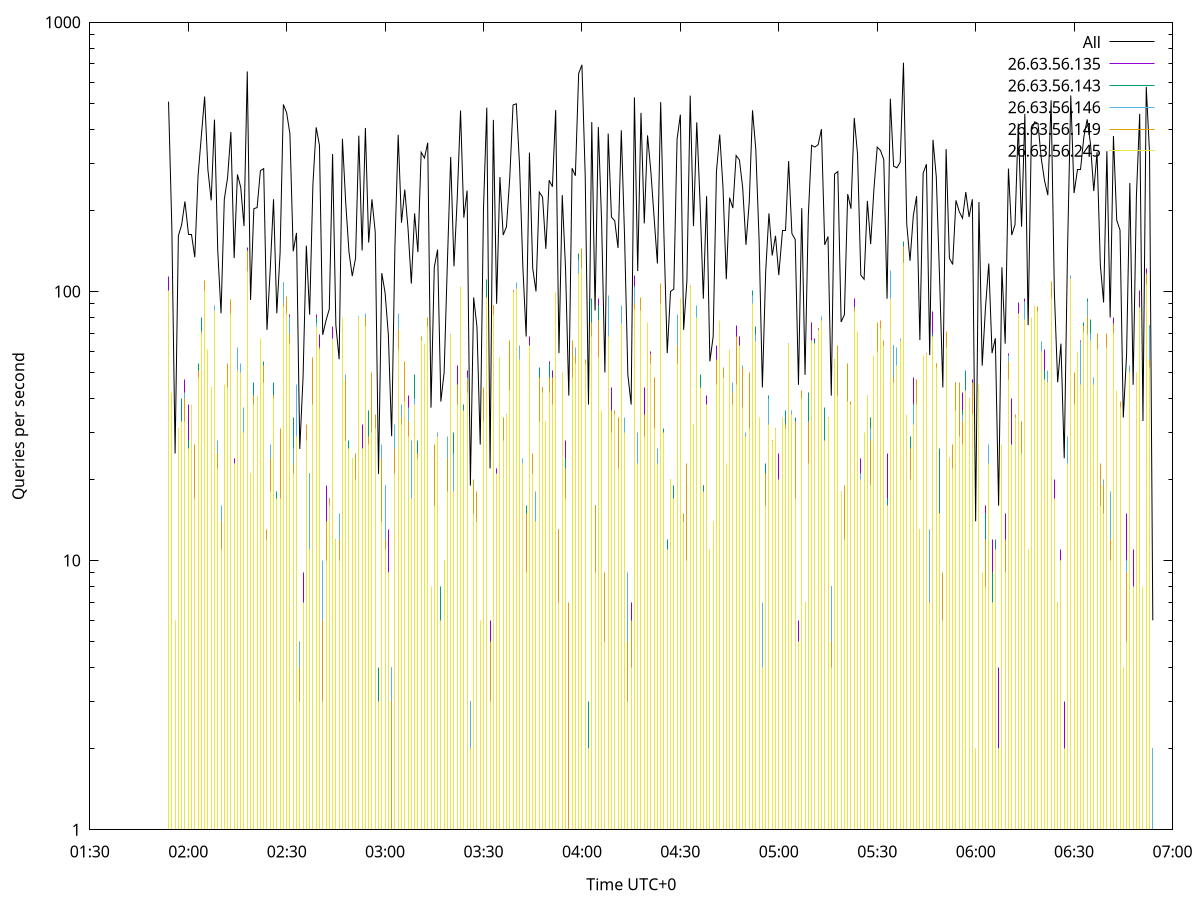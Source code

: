 set terminal pngcairo size 1024,768
set output 'Sat Jan  6 23:56:55 2024.png'
set ylabel 'Queries per second'
set xlabel 'Time UTC+0'
set xdata time
set timefmt "%s"
set log y
plot \
'-' using 1:2 linecolor 0 linetype 2 with lines title 'All', \
'-' using 1:2 linecolor 1 linetype 3 with impulses title "26.63.56.135", \
'-' using 1:2 linecolor 2 linetype 3 with impulses title "26.63.56.143", \
'-' using 1:2 linecolor 3 linetype 3 with impulses title "26.63.56.146", \
'-' using 1:2 linecolor 4 linetype 3 with impulses title "26.63.56.149", \
'-' using 1:2 linecolor 5 linetype 3 with impulses title "26.63.56.245"
1704560514 507
1704560515 174
1704560516 25
1704560517 161
1704560518 177
1704560519 216
1704560520 163
1704560521 163
1704560522 134
1704560523 269
1704560524 378
1704560525 530
1704560526 283
1704560527 218
1704560528 435
1704560529 142
1704560530 83
1704560531 220
1704560532 265
1704560533 391
1704560534 133
1704560535 272
1704560536 244
1704560537 175
1704560538 657
1704560539 93
1704560540 203
1704560541 205
1704560542 281
1704560543 286
1704560544 72
1704560545 121
1704560546 220
1704560547 83
1704560548 139
1704560549 495
1704560550 461
1704560551 385
1704560552 141
1704560553 165
1704560554 26
1704560555 48
1704560556 148
1704560557 82
1704560558 249
1704560559 407
1704560560 349
1704560561 69
1704560562 78
1704560563 86
1704560564 324
1704560565 75
1704560566 56
1704560567 369
1704560568 214
1704560569 140
1704560570 114
1704560571 133
1704560572 379
1704560573 142
1704560574 405
1704560575 152
1704560576 220
1704560577 166
1704560578 21
1704560579 117
1704560580 99
1704560581 69
1704560582 29
1704560583 147
1704560584 382
1704560585 180
1704560586 239
1704560587 171
1704560588 107
1704560589 195
1704560590 140
1704560591 329
1704560592 313
1704560593 357
1704560594 37
1704560595 123
1704560596 143
1704560597 39
1704560598 50
1704560599 129
1704560600 316
1704560601 124
1704560602 223
1704560603 470
1704560604 188
1704560605 237
1704560606 19
1704560607 95
1704560608 74
1704560609 27
1704560610 204
1704560611 482
1704560612 22
1704560613 434
1704560614 90
1704560615 266
1704560616 162
1704560617 174
1704560618 264
1704560619 493
1704560620 498
1704560621 292
1704560622 123
1704560623 68
1704560624 328
1704560625 122
1704560626 100
1704560627 234
1704560628 224
1704560629 144
1704560630 259
1704560631 245
1704560632 472
1704560633 59
1704560634 228
1704560635 122
1704560636 41
1704560637 287
1704560638 269
1704560639 645
1704560640 695
1704560641 269
1704560642 38
1704560643 426
1704560644 85
1704560645 408
1704560646 181
1704560647 50
1704560648 386
1704560649 189
1704560650 183
1704560651 145
1704560652 397
1704560653 159
1704560654 49
1704560655 38
1704560656 526
1704560657 119
1704560658 461
1704560659 179
1704560660 380
1704560661 280
1704560662 188
1704560663 127
1704560664 505
1704560665 161
1704560666 59
1704560667 100
1704560668 102
1704560669 368
1704560670 454
1704560671 72
1704560672 110
1704560673 534
1704560674 175
1704560675 425
1704560676 215
1704560677 94
1704560678 226
1704560679 55
1704560680 68
1704560681 279
1704560682 383
1704560683 243
1704560684 111
1704560685 223
1704560686 204
1704560687 320
1704560688 308
1704560689 243
1704560690 149
1704560691 215
1704560692 471
1704560693 336
1704560694 155
1704560695 44
1704560696 118
1704560697 195
1704560698 136
1704560699 161
1704560700 115
1704560701 168
1704560702 168
1704560703 305
1704560704 164
1704560705 156
1704560706 45
1704560707 204
1704560708 49
1704560709 191
1704560710 349
1704560711 344
1704560712 351
1704560713 401
1704560714 149
1704560715 160
1704560716 41
1704560717 273
1704560718 279
1704560719 77
1704560720 82
1704560721 230
1704560722 203
1704560723 441
1704560724 324
1704560725 115
1704560726 111
1704560727 217
1704560728 150
1704560729 240
1704560730 344
1704560731 334
1704560732 309
1704560733 94
1704560734 520
1704560735 292
1704560736 288
1704560737 302
1704560738 708
1704560739 178
1704560740 130
1704560741 191
1704560742 226
1704560743 66
1704560744 275
1704560745 297
1704560746 58
1704560747 366
1704560748 267
1704560749 113
1704560750 44
1704560751 338
1704560752 133
1704560753 126
1704560754 218
1704560755 198
1704560756 187
1704560757 234
1704560758 189
1704560759 220
1704560760 14
1704560761 215
1704560762 53
1704560763 87
1704560764 127
1704560765 59
1704560766 67
1704560767 16
1704560768 123
1704560769 64
1704560770 286
1704560771 162
1704560772 177
1704560773 420
1704560774 174
1704560775 457
1704560776 75
1704560777 397
1704560778 427
1704560779 421
1704560780 312
1704560781 258
1704560782 228
1704560783 513
1704560784 99
1704560785 46
1704560786 64
1704560787 24
1704560788 141
1704560789 535
1704560790 232
1704560791 284
1704560792 284
1704560793 376
1704560794 436
1704560795 354
1704560796 236
1704560797 329
1704560798 126
1704560799 91
1704560800 332
1704560801 80
1704560802 378
1704560803 184
1704560804 169
1704560805 34
1704560806 58
1704560807 253
1704560808 45
1704560809 226
1704560810 457
1704560811 33
1704560812 576
1704560813 327
1704560814 6

e
1704560514 114
1704560515 27
1704560517 31
1704560518 23
1704560519 47
1704560520 38
1704560521 27
1704560522 20
1704560523 49
1704560524 70
1704560525 98
1704560526 57
1704560527 43
1704560528 79
1704560529 23
1704560530 9
1704560531 34
1704560532 41
1704560533 57
1704560534 24
1704560535 44
1704560536 33
1704560537 24
1704560538 146
1704560539 15
1704560540 34
1704560541 37
1704560542 58
1704560543 51
1704560544 10
1704560545 22
1704560546 36
1704560547 13
1704560548 20
1704560549 72
1704560550 81
1704560551 82
1704560552 19
1704560553 24
1704560554 4
1704560555 9
1704560556 23
1704560557 7
1704560558 43
1704560559 82
1704560560 69
1704560561 8
1704560562 19
1704560563 17
1704560564 74
1704560565 10
1704560566 9
1704560567 69
1704560568 39
1704560569 20
1704560570 23
1704560571 15
1704560572 69
1704560573 32
1704560574 78
1704560575 23
1704560576 32
1704560577 26
1704560578 2
1704560579 15
1704560580 16
1704560581 13
1704560582 2
1704560583 31
1704560584 73
1704560585 36
1704560586 36
1704560587 41
1704560588 19
1704560589 34
1704560590 22
1704560591 50
1704560592 49
1704560593 67
1704560594 2
1704560595 13
1704560596 27
1704560597 6
1704560598 9
1704560599 26
1704560600 69
1704560601 20
1704560602 53
1704560603 97
1704560604 37
1704560605 51
1704560606 2
1704560607 16
1704560608 8
1704560609 3
1704560610 41
1704560611 84
1704560612 6
1704560613 73
1704560614 22
1704560615 50
1704560616 28
1704560617 35
1704560618 50
1704560619 101
1704560620 85
1704560621 55
1704560622 23
1704560623 10
1704560624 68
1704560625 16
1704560626 14
1704560627 41
1704560628 44
1704560629 24
1704560630 55
1704560631 51
1704560632 91
1704560633 9
1704560634 34
1704560635 28
1704560636 4
1704560637 54
1704560638 43
1704560639 126
1704560640 137
1704560641 47
1704560642 1
1704560643 88
1704560644 16
1704560645 94
1704560646 34
1704560647 8
1704560648 68
1704560649 44
1704560650 32
1704560651 17
1704560652 68
1704560653 28
1704560654 7
1704560655 7
1704560656 115
1704560657 13
1704560658 83
1704560659 44
1704560660 71
1704560661 60
1704560662 30
1704560663 22
1704560664 95
1704560665 30
1704560666 9
1704560667 15
1704560668 6
1704560669 64
1704560670 83
1704560671 2
1704560672 21
1704560673 94
1704560674 31
1704560675 72
1704560676 36
1704560677 19
1704560678 41
1704560679 7
1704560680 6
1704560681 63
1704560682 76
1704560683 36
1704560684 20
1704560685 39
1704560686 33
1704560687 75
1704560688 68
1704560689 43
1704560690 29
1704560691 44
1704560692 83
1704560693 57
1704560694 23
1704560695 4
1704560696 22
1704560697 34
1704560698 28
1704560699 31
1704560700 25
1704560701 30
1704560702 33
1704560703 53
1704560704 23
1704560705 23
1704560706 6
1704560707 32
1704560708 3
1704560709 36
1704560710 77
1704560711 67
1704560712 73
1704560713 69
1704560714 21
1704560715 29
1704560716 8
1704560717 47
1704560718 49
1704560719 10
1704560720 14
1704560721 40
1704560722 38
1704560723 94
1704560724 59
1704560725 24
1704560726 14
1704560727 37
1704560728 29
1704560729 44
1704560730 63
1704560731 65
1704560732 54
1704560733 25
1704560734 118
1704560735 63
1704560736 61
1704560737 57
1704560738 131
1704560739 34
1704560740 21
1704560741 48
1704560742 46
1704560743 12
1704560744 55
1704560745 59
1704560746 3
1704560747 84
1704560748 41
1704560749 21
1704560750 5
1704560751 62
1704560752 24
1704560753 20
1704560754 32
1704560755 34
1704560756 42
1704560757 42
1704560758 40
1704560759 47
1704560760 1
1704560761 43
1704560762 6
1704560763 16
1704560764 11
1704560765 12
1704560766 9
1704560767 4
1704560768 19
1704560769 15
1704560770 59
1704560771 40
1704560772 31
1704560773 91
1704560774 29
1704560775 94
1704560776 10
1704560777 73
1704560778 83
1704560779 80
1704560780 61
1704560781 61
1704560782 44
1704560783 95
1704560784 20
1704560785 5
1704560786 11
1704560787 3
1704560788 19
1704560789 99
1704560790 36
1704560791 47
1704560792 66
1704560793 73
1704560794 82
1704560795 70
1704560796 40
1704560797 62
1704560798 20
1704560799 17
1704560800 59
1704560801 6
1704560802 80
1704560803 38
1704560804 25
1704560805 3
1704560806 15
1704560807 48
1704560808 11
1704560809 37
1704560810 101
1704560811 3
1704560812 122
1704560813 64
1704560814 1

e
1704560514 99
1704560515 34
1704560516 3
1704560517 25
1704560518 40
1704560519 35
1704560520 28
1704560521 31
1704560522 23
1704560523 54
1704560524 80
1704560525 108
1704560526 51
1704560527 39
1704560528 84
1704560529 21
1704560530 10
1704560531 39
1704560532 53
1704560533 66
1704560534 21
1704560535 43
1704560536 43
1704560537 26
1704560538 136
1704560539 15
1704560540 46
1704560541 35
1704560542 58
1704560543 55
1704560544 5
1704560545 22
1704560546 46
1704560547 18
1704560548 29
1704560549 108
1704560550 94
1704560551 69
1704560552 34
1704560553 27
1704560555 5
1704560556 29
1704560557 21
1704560558 52
1704560559 80
1704560560 49
1704560561 7
1704560562 10
1704560563 17
1704560564 48
1704560565 12
1704560566 5
1704560567 76
1704560568 36
1704560569 28
1704560570 18
1704560571 21
1704560572 67
1704560573 26
1704560574 68
1704560575 36
1704560576 46
1704560577 25
1704560578 4
1704560579 18
1704560580 19
1704560581 8
1704560582 4
1704560583 25
1704560584 62
1704560585 34
1704560586 50
1704560587 20
1704560588 19
1704560589 49
1704560590 28
1704560591 62
1704560592 55
1704560593 56
1704560594 6
1704560595 24
1704560596 23
1704560597 8
1704560598 8
1704560599 24
1704560600 61
1704560601 30
1704560602 32
1704560603 88
1704560604 38
1704560605 39
1704560606 3
1704560607 17
1704560608 11
1704560609 4
1704560610 35
1704560611 111
1704560612 2
1704560613 89
1704560614 12
1704560615 50
1704560616 31
1704560617 27
1704560618 52
1704560619 93
1704560620 97
1704560621 62
1704560622 17
1704560623 16
1704560624 63
1704560625 22
1704560626 15
1704560627 52
1704560628 40
1704560629 23
1704560630 54
1704560631 45
1704560632 81
1704560633 13
1704560634 39
1704560635 24
1704560636 5
1704560637 52
1704560638 44
1704560639 138
1704560640 142
1704560641 52
1704560642 3
1704560643 94
1704560644 14
1704560645 89
1704560646 31
1704560647 5
1704560648 73
1704560649 28
1704560650 32
1704560651 26
1704560652 68
1704560653 30
1704560654 6
1704560655 3
1704560656 103
1704560657 22
1704560658 85
1704560659 25
1704560660 74
1704560661 46
1704560662 28
1704560663 24
1704560664 91
1704560665 31
1704560666 12
1704560667 15
1704560668 19
1704560669 80
1704560670 73
1704560671 9
1704560672 16
1704560673 104
1704560674 23
1704560675 77
1704560676 49
1704560677 19
1704560678 25
1704560679 7
1704560680 10
1704560681 45
1704560682 77
1704560683 43
1704560684 17
1704560685 38
1704560686 36
1704560687 54
1704560688 50
1704560689 47
1704560690 24
1704560691 33
1704560692 101
1704560693 74
1704560694 29
1704560695 1
1704560696 23
1704560697 41
1704560698 28
1704560699 24
1704560700 19
1704560701 21
1704560702 36
1704560703 64
1704560704 26
1704560705 34
1704560706 4
1704560707 36
1704560708 7
1704560709 42
1704560710 62
1704560711 66
1704560712 56
1704560713 77
1704560714 37
1704560715 34
1704560716 6
1704560717 56
1704560718 48
1704560719 7
1704560720 9
1704560721 44
1704560722 37
1704560723 88
1704560724 62
1704560725 19
1704560726 14
1704560727 36
1704560728 34
1704560729 38
1704560730 64
1704560731 53
1704560732 47
1704560733 17
1704560734 77
1704560735 49
1704560736 60
1704560737 45
1704560738 153
1704560739 29
1704560740 29
1704560741 38
1704560742 38
1704560743 6
1704560744 56
1704560745 58
1704560746 5
1704560747 69
1704560748 39
1704560749 26
1704560750 6
1704560751 68
1704560752 23
1704560753 24
1704560754 46
1704560755 44
1704560756 36
1704560757 51
1704560758 31
1704560759 42
1704560760 1
1704560761 38
1704560762 4
1704560763 15
1704560764 16
1704560765 9
1704560766 12
1704560768 26
1704560769 8
1704560770 53
1704560771 24
1704560772 29
1704560773 79
1704560774 23
1704560775 91
1704560776 10
1704560777 62
1704560778 83
1704560779 70
1704560780 58
1704560781 51
1704560782 43
1704560783 102
1704560784 15
1704560785 7
1704560786 7
1704560788 23
1704560789 97
1704560790 46
1704560791 53
1704560792 49
1704560793 77
1704560794 94
1704560795 79
1704560796 45
1704560797 64
1704560798 19
1704560799 9
1704560800 59
1704560801 6
1704560802 61
1704560803 30
1704560804 32
1704560806 10
1704560807 38
1704560808 4
1704560809 46
1704560810 81
1704560811 2
1704560812 104
1704560813 75
1704560814 2

e
1704560514 95
1704560515 31
1704560516 3
1704560517 21
1704560518 24
1704560519 42
1704560520 25
1704560521 28
1704560522 13
1704560523 41
1704560524 71
1704560525 99
1704560526 44
1704560527 32
1704560528 89
1704560529 28
1704560530 16
1704560531 40
1704560532 44
1704560533 76
1704560534 23
1704560535 62
1704560536 54
1704560537 37
1704560538 102
1704560539 17
1704560540 39
1704560541 37
1704560542 44
1704560543 51
1704560544 7
1704560545 27
1704560546 34
1704560547 14
1704560548 26
1704560549 107
1704560550 90
1704560551 81
1704560552 26
1704560553 45
1704560554 5
1704560555 3
1704560556 26
1704560557 21
1704560558 43
1704560559 77
1704560560 60
1704560561 10
1704560562 14
1704560563 12
1704560564 57
1704560565 10
1704560566 15
1704560567 71
1704560568 49
1704560569 18
1704560570 14
1704560571 22
1704560572 81
1704560573 18
1704560574 83
1704560575 19
1704560576 44
1704560577 27
1704560578 2
1704560579 27
1704560580 19
1704560581 6
1704560582 4
1704560583 32
1704560584 83
1704560585 38
1704560586 46
1704560587 37
1704560588 28
1704560589 40
1704560590 22
1704560591 63
1704560592 55
1704560593 63
1704560594 6
1704560595 26
1704560596 30
1704560597 4
1704560598 10
1704560599 29
1704560600 52
1704560601 25
1704560602 42
1704560603 85
1704560604 31
1704560605 48
1704560606 3
1704560607 12
1704560608 13
1704560609 3
1704560610 26
1704560611 86
1704560612 3
1704560613 89
1704560614 15
1704560615 54
1704560616 31
1704560617 32
1704560618 32
1704560619 93
1704560620 108
1704560621 63
1704560622 24
1704560623 5
1704560624 55
1704560625 22
1704560626 18
1704560627 41
1704560628 42
1704560629 29
1704560630 43
1704560631 40
1704560632 90
1704560633 9
1704560634 43
1704560635 20
1704560636 2
1704560637 59
1704560638 62
1704560639 131
1704560640 130
1704560641 46
1704560642 2
1704560643 74
1704560644 16
1704560645 78
1704560646 33
1704560647 5
1704560648 97
1704560649 35
1704560650 24
1704560651 23
1704560652 89
1704560653 34
1704560654 9
1704560655 5
1704560656 104
1704560657 30
1704560658 89
1704560659 28
1704560660 69
1704560661 54
1704560662 42
1704560663 26
1704560664 100
1704560665 23
1704560666 9
1704560667 17
1704560668 10
1704560669 82
1704560670 86
1704560671 13
1704560672 17
1704560673 99
1704560674 23
1704560675 89
1704560676 38
1704560677 13
1704560678 35
1704560679 5
1704560680 10
1704560681 51
1704560682 73
1704560683 46
1704560684 20
1704560685 37
1704560686 46
1704560687 64
1704560688 47
1704560689 53
1704560690 30
1704560691 37
1704560692 97
1704560693 69
1704560694 23
1704560695 7
1704560696 11
1704560697 40
1704560698 23
1704560699 31
1704560700 17
1704560701 32
1704560702 19
1704560703 52
1704560704 36
1704560705 28
1704560706 3
1704560707 36
1704560708 5
1704560709 22
1704560710 59
1704560711 60
1704560712 63
1704560713 81
1704560714 25
1704560715 33
1704560716 8
1704560717 45
1704560718 56
1704560719 18
1704560720 13
1704560721 44
1704560722 36
1704560723 79
1704560724 54
1704560725 21
1704560726 23
1704560727 41
1704560728 31
1704560729 41
1704560730 65
1704560731 59
1704560732 59
1704560733 14
1704560734 120
1704560735 63
1704560736 62
1704560737 67
1704560738 138
1704560739 34
1704560740 17
1704560741 38
1704560742 43
1704560743 8
1704560744 54
1704560745 53
1704560746 13
1704560747 67
1704560748 54
1704560749 14
1704560750 7
1704560751 63
1704560752 17
1704560753 22
1704560754 30
1704560755 29
1704560756 35
1704560757 40
1704560758 34
1704560759 43
1704560760 2
1704560761 42
1704560762 7
1704560763 12
1704560764 27
1704560765 7
1704560766 3
1704560767 2
1704560768 23
1704560769 11
1704560770 58
1704560771 25
1704560772 24
1704560773 77
1704560774 25
1704560775 92
1704560776 9
1704560777 76
1704560778 76
1704560779 83
1704560780 65
1704560781 41
1704560782 51
1704560783 86
1704560784 9
1704560785 4
1704560786 10
1704560787 1
1704560788 29
1704560789 115
1704560790 41
1704560791 52
1704560792 65
1704560793 73
1704560794 92
1704560795 70
1704560796 48
1704560797 54
1704560798 22
1704560799 20
1704560800 58
1704560801 18
1704560802 64
1704560803 32
1704560804 30
1704560805 3
1704560806 10
1704560807 53
1704560808 7
1704560809 39
1704560810 87
1704560811 4
1704560812 104
1704560813 74
1704560814 2

e
1704560514 86
1704560515 27
1704560516 2
1704560517 25
1704560518 22
1704560519 40
1704560520 18
1704560521 21
1704560522 27
1704560523 51
1704560524 71
1704560525 110
1704560526 56
1704560527 44
1704560528 72
1704560529 25
1704560530 14
1704560531 39
1704560532 54
1704560533 93
1704560534 16
1704560535 51
1704560536 43
1704560537 30
1704560538 142
1704560539 14
1704560540 41
1704560541 40
1704560542 44
1704560543 53
1704560544 13
1704560545 24
1704560546 41
1704560547 11
1704560548 31
1704560549 90
1704560550 96
1704560551 69
1704560552 23
1704560553 26
1704560554 4
1704560555 5
1704560556 32
1704560557 8
1704560558 57
1704560559 73
1704560560 62
1704560561 6
1704560562 14
1704560563 17
1704560564 58
1704560565 9
1704560566 12
1704560567 64
1704560568 47
1704560569 25
1704560570 24
1704560571 25
1704560572 63
1704560573 21
1704560574 80
1704560575 29
1704560576 50
1704560577 35
1704560578 1
1704560579 24
1704560580 12
1704560581 9
1704560582 3
1704560583 26
1704560584 72
1704560585 34
1704560586 55
1704560587 33
1704560588 11
1704560589 24
1704560590 25
1704560591 68
1704560592 57
1704560593 80
1704560594 4
1704560595 27
1704560596 26
1704560597 5
1704560598 7
1704560599 24
1704560600 47
1704560601 17
1704560602 45
1704560603 86
1704560604 33
1704560605 47
1704560606 2
1704560607 20
1704560608 18
1704560609 5
1704560610 44
1704560611 92
1704560612 5
1704560613 89
1704560614 15
1704560615 49
1704560616 34
1704560617 33
1704560618 66
1704560619 100
1704560620 102
1704560621 45
1704560622 22
1704560623 15
1704560624 53
1704560625 25
1704560626 14
1704560627 48
1704560628 44
1704560629 25
1704560630 48
1704560631 48
1704560632 99
1704560633 13
1704560634 40
1704560635 22
1704560636 7
1704560637 66
1704560638 58
1704560639 115
1704560640 144
1704560641 56
1704560642 1
1704560643 77
1704560644 16
1704560645 78
1704560646 29
1704560647 9
1704560648 64
1704560649 36
1704560650 36
1704560651 34
1704560652 74
1704560653 24
1704560654 5
1704560655 6
1704560656 90
1704560657 15
1704560658 95
1704560659 35
1704560660 69
1704560661 59
1704560662 48
1704560663 19
1704560664 107
1704560665 27
1704560666 6
1704560667 20
1704560668 17
1704560669 63
1704560670 82
1704560671 15
1704560672 23
1704560673 105
1704560674 32
1704560675 68
1704560676 38
1704560677 17
1704560678 30
1704560679 10
1704560680 7
1704560681 56
1704560682 60
1704560683 52
1704560684 18
1704560685 29
1704560686 42
1704560687 68
1704560688 59
1704560689 52
1704560690 28
1704560691 50
1704560692 89
1704560693 62
1704560694 31
1704560695 1
1704560696 21
1704560697 31
1704560698 22
1704560699 27
1704560700 18
1704560701 31
1704560702 32
1704560703 49
1704560704 35
1704560705 33
1704560706 4
1704560707 43
1704560708 6
1704560709 33
1704560710 64
1704560711 54
1704560712 67
1704560713 70
1704560714 25
1704560715 18
1704560716 5
1704560717 56
1704560718 63
1704560719 13
1704560720 19
1704560721 54
1704560722 39
1704560723 87
1704560724 45
1704560725 17
1704560726 20
1704560727 38
1704560728 28
1704560729 53
1704560730 77
1704560731 78
1704560732 66
1704560733 11
1704560734 92
1704560735 48
1704560736 45
1704560737 54
1704560738 147
1704560739 29
1704560740 26
1704560741 27
1704560742 47
1704560743 13
1704560744 45
1704560745 58
1704560746 7
1704560747 66
1704560748 54
1704560749 15
1704560750 9
1704560751 71
1704560752 19
1704560753 27
1704560754 46
1704560755 46
1704560756 33
1704560757 33
1704560758 29
1704560759 46
1704560760 1
1704560761 36
1704560762 4
1704560763 12
1704560764 21
1704560765 7
1704560766 9
1704560767 1
1704560768 20
1704560769 12
1704560770 55
1704560771 23
1704560772 35
1704560773 68
1704560774 33
1704560775 78
1704560776 10
1704560777 71
1704560778 82
1704560779 88
1704560780 51
1704560781 40
1704560782 38
1704560783 109
1704560784 16
1704560785 5
1704560786 8
1704560788 22
1704560789 87
1704560790 50
1704560791 51
1704560792 44
1704560793 75
1704560794 81
1704560795 58
1704560796 34
1704560797 70
1704560798 23
1704560799 19
1704560800 70
1704560801 12
1704560802 76
1704560803 39
1704560804 39
1704560805 3
1704560806 9
1704560807 50
1704560808 3
1704560809 44
1704560810 84
1704560811 3
1704560812 117
1704560813 56

e
1704560514 101
1704560515 42
1704560516 6
1704560517 31
1704560518 33
1704560519 33
1704560520 26
1704560521 38
1704560522 17
1704560523 48
1704560524 70
1704560525 101
1704560526 61
1704560527 44
1704560528 85
1704560529 22
1704560530 11
1704560531 45
1704560532 44
1704560533 83
1704560534 23
1704560535 51
1704560536 50
1704560537 30
1704560538 119
1704560539 21
1704560540 38
1704560541 41
1704560542 67
1704560543 46
1704560544 12
1704560545 18
1704560546 40
1704560547 17
1704560548 17
1704560549 88
1704560550 83
1704560551 64
1704560552 21
1704560553 29
1704560554 3
1704560555 7
1704560556 28
1704560557 11
1704560558 38
1704560559 74
1704560560 61
1704560561 3
1704560562 10
1704560563 16
1704560564 67
1704560565 12
1704560566 10
1704560567 80
1704560568 28
1704560569 26
1704560570 24
1704560571 20
1704560572 80
1704560573 26
1704560574 74
1704560575 27
1704560576 30
1704560577 31
1704560578 3
1704560579 14
1704560580 11
1704560581 9
1704560582 1
1704560583 21
1704560584 61
1704560585 32
1704560586 39
1704560587 29
1704560588 17
1704560589 38
1704560590 24
1704560591 66
1704560592 64
1704560593 74
1704560594 8
1704560595 16
1704560596 29
1704560597 6
1704560598 10
1704560599 18
1704560600 69
1704560601 18
1704560602 38
1704560603 104
1704560604 36
1704560605 42
1704560606 2
1704560607 15
1704560608 14
1704560609 6
1704560610 33
1704560611 95
1704560612 3
1704560613 82
1704560614 21
1704560615 57
1704560616 28
1704560617 35
1704560618 43
1704560619 100
1704560620 103
1704560621 56
1704560622 23
1704560623 9
1704560624 63
1704560625 21
1704560626 14
1704560627 33
1704560628 42
1704560629 33
1704560630 42
1704560631 38
1704560632 99
1704560633 7
1704560634 50
1704560635 17
1704560636 1
1704560637 48
1704560638 54
1704560639 117
1704560640 122
1704560641 54
1704560642 2
1704560643 68
1704560644 9
1704560645 57
1704560646 36
1704560647 5
1704560648 68
1704560649 30
1704560650 35
1704560651 22
1704560652 76
1704560653 30
1704560654 3
1704560655 4
1704560656 86
1704560657 23
1704560658 85
1704560659 29
1704560660 77
1704560661 54
1704560662 31
1704560663 23
1704560664 90
1704560665 30
1704560666 11
1704560667 20
1704560668 17
1704560669 54
1704560670 94
1704560671 14
1704560672 10
1704560673 104
1704560674 32
1704560675 80
1704560676 44
1704560677 18
1704560678 38
1704560679 11
1704560680 14
1704560681 45
1704560682 78
1704560683 48
1704560684 23
1704560685 61
1704560686 38
1704560687 45
1704560688 63
1704560689 37
1704560690 29
1704560691 31
1704560692 90
1704560693 65
1704560694 34
1704560695 4
1704560696 16
1704560697 32
1704560698 28
1704560699 31
1704560700 20
1704560701 34
1704560702 31
1704560703 64
1704560704 35
1704560705 17
1704560706 5
1704560707 40
1704560708 7
1704560709 23
1704560710 66
1704560711 64
1704560712 72
1704560713 78
1704560714 28
1704560715 34
1704560716 4
1704560717 56
1704560718 41
1704560719 18
1704560720 12
1704560721 39
1704560722 38
1704560723 84
1704560724 71
1704560725 20
1704560726 30
1704560727 41
1704560728 19
1704560729 58
1704560730 60
1704560731 73
1704560732 63
1704560733 16
1704560734 94
1704560735 46
1704560736 53
1704560737 66
1704560738 128
1704560739 35
1704560740 20
1704560741 32
1704560742 38
1704560743 13
1704560744 58
1704560745 59
1704560746 7
1704560747 68
1704560748 52
1704560749 15
1704560750 6
1704560751 62
1704560752 24
1704560753 22
1704560754 36
1704560755 29
1704560756 27
1704560757 43
1704560758 40
1704560759 35
1704560760 2
1704560761 45
1704560762 9
1704560763 8
1704560764 23
1704560765 7
1704560766 11
1704560767 2
1704560768 27
1704560769 9
1704560770 47
1704560771 27
1704560772 34
1704560773 83
1704560774 25
1704560775 79
1704560776 11
1704560777 80
1704560778 89
1704560779 84
1704560780 60
1704560781 47
1704560782 46
1704560783 94
1704560784 17
1704560785 7
1704560786 10
1704560787 2
1704560788 23
1704560789 112
1704560790 38
1704560791 60
1704560792 45
1704560793 71
1704560794 69
1704560795 66
1704560796 45
1704560797 61
1704560798 16
1704560799 15
1704560800 62
1704560801 10
1704560802 70
1704560803 43
1704560804 37
1704560805 4
1704560806 5
1704560807 50
1704560808 8
1704560809 50
1704560810 87
1704560811 8
1704560812 106
1704560813 52
1704560814 1

e
